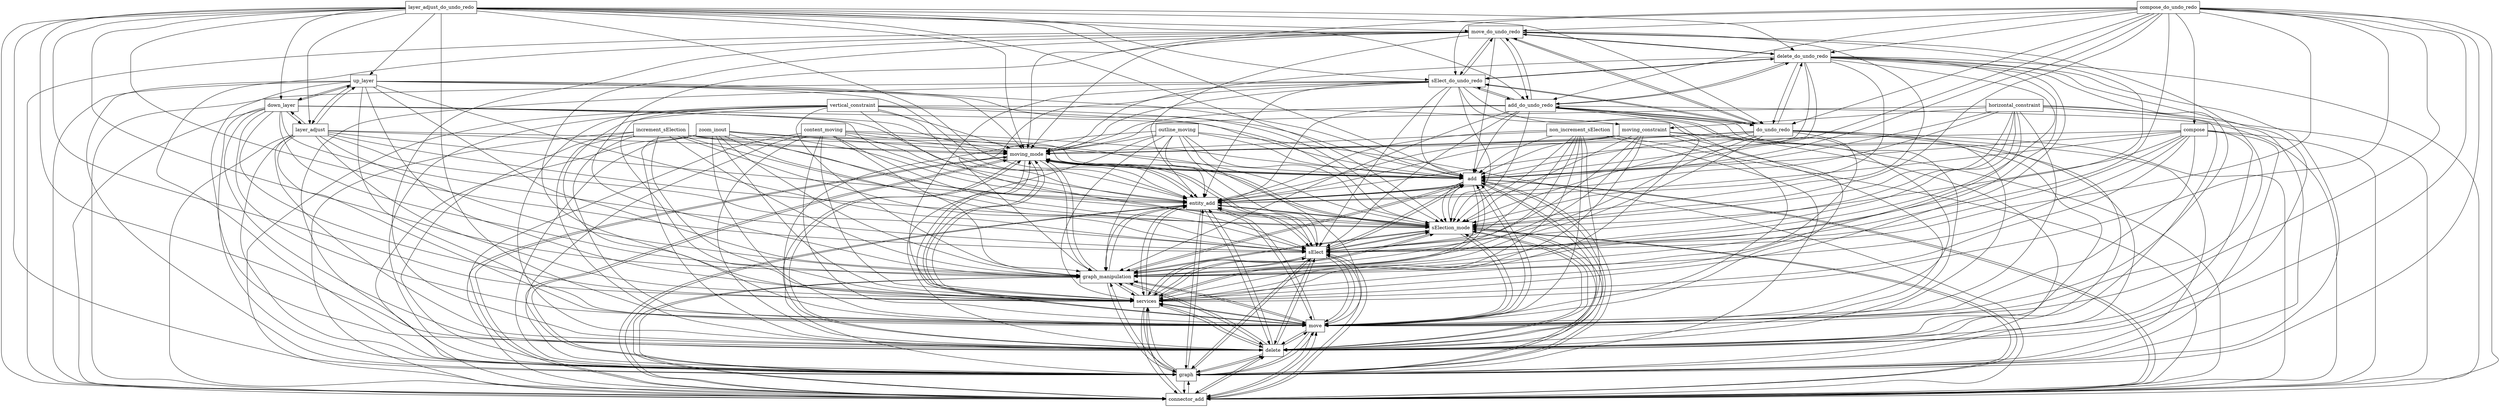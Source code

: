 digraph{
graph [rankdir=TB];
node [shape=box];
edge [arrowhead=normal];
0[label="moving_mode",]
1[label="zoom_inout",]
2[label="move_do_undo_redo",]
3[label="layer_adjust_do_undo_redo",]
4[label="add",]
5[label="connector_add",]
6[label="moving_constraint",]
7[label="compose_do_undo_redo",]
8[label="content_moving",]
9[label="graph",]
10[label="up_layer",]
11[label="delete",]
12[label="compose",]
13[label="move",]
14[label="non_increment_sElection",]
15[label="services",]
16[label="down_layer",]
17[label="layer_adjust",]
18[label="increment_sElection",]
19[label="graph_manipulation",]
20[label="delete_do_undo_redo",]
21[label="sElect_do_undo_redo",]
22[label="do_undo_redo",]
23[label="horizontal_constraint",]
24[label="sElect",]
25[label="sElection_mode",]
26[label="outline_moving",]
27[label="add_do_undo_redo",]
28[label="vertical_constraint",]
29[label="entity_add",]
0->4[label="",]
0->5[label="",]
0->9[label="",]
0->11[label="",]
0->13[label="",]
0->15[label="",]
0->19[label="",]
0->24[label="",]
0->25[label="",]
0->29[label="",]
1->0[label="",]
1->4[label="",]
1->5[label="",]
1->9[label="",]
1->11[label="",]
1->13[label="",]
1->15[label="",]
1->19[label="",]
1->24[label="",]
1->25[label="",]
1->29[label="",]
2->0[label="",]
2->4[label="",]
2->5[label="",]
2->9[label="",]
2->11[label="",]
2->13[label="",]
2->15[label="",]
2->19[label="",]
2->20[label="",]
2->21[label="",]
2->22[label="",]
2->24[label="",]
2->25[label="",]
2->27[label="",]
2->29[label="",]
3->0[label="",]
3->2[label="",]
3->4[label="",]
3->5[label="",]
3->9[label="",]
3->10[label="",]
3->11[label="",]
3->13[label="",]
3->15[label="",]
3->16[label="",]
3->17[label="",]
3->19[label="",]
3->20[label="",]
3->21[label="",]
3->22[label="",]
3->24[label="",]
3->25[label="",]
3->27[label="",]
3->29[label="",]
4->0[label="",]
4->5[label="",]
4->9[label="",]
4->11[label="",]
4->13[label="",]
4->15[label="",]
4->19[label="",]
4->24[label="",]
4->25[label="",]
4->29[label="",]
5->0[label="",]
5->4[label="",]
5->9[label="",]
5->11[label="",]
5->13[label="",]
5->15[label="",]
5->19[label="",]
5->24[label="",]
5->25[label="",]
5->29[label="",]
6->0[label="",]
6->4[label="",]
6->5[label="",]
6->9[label="",]
6->11[label="",]
6->13[label="",]
6->15[label="",]
6->19[label="",]
6->24[label="",]
6->25[label="",]
6->29[label="",]
7->0[label="",]
7->2[label="",]
7->4[label="",]
7->5[label="",]
7->9[label="",]
7->11[label="",]
7->12[label="",]
7->13[label="",]
7->15[label="",]
7->19[label="",]
7->20[label="",]
7->21[label="",]
7->22[label="",]
7->24[label="",]
7->25[label="",]
7->27[label="",]
7->29[label="",]
8->0[label="",]
8->4[label="",]
8->5[label="",]
8->9[label="",]
8->11[label="",]
8->13[label="",]
8->15[label="",]
8->19[label="",]
8->24[label="",]
8->25[label="",]
8->29[label="",]
9->0[label="",]
9->4[label="",]
9->5[label="",]
9->11[label="",]
9->13[label="",]
9->15[label="",]
9->19[label="",]
9->24[label="",]
9->25[label="",]
9->29[label="",]
10->0[label="",]
10->4[label="",]
10->5[label="",]
10->9[label="",]
10->11[label="",]
10->13[label="",]
10->15[label="",]
10->16[label="",]
10->17[label="",]
10->19[label="",]
10->24[label="",]
10->25[label="",]
10->29[label="",]
11->0[label="",]
11->4[label="",]
11->5[label="",]
11->9[label="",]
11->13[label="",]
11->15[label="",]
11->19[label="",]
11->24[label="",]
11->25[label="",]
11->29[label="",]
12->0[label="",]
12->4[label="",]
12->5[label="",]
12->9[label="",]
12->11[label="",]
12->13[label="",]
12->15[label="",]
12->19[label="",]
12->24[label="",]
12->25[label="",]
12->29[label="",]
13->0[label="",]
13->4[label="",]
13->5[label="",]
13->9[label="",]
13->11[label="",]
13->15[label="",]
13->19[label="",]
13->24[label="",]
13->25[label="",]
13->29[label="",]
14->0[label="",]
14->4[label="",]
14->5[label="",]
14->9[label="",]
14->11[label="",]
14->13[label="",]
14->15[label="",]
14->19[label="",]
14->24[label="",]
14->25[label="",]
14->29[label="",]
15->0[label="",]
15->4[label="",]
15->5[label="",]
15->9[label="",]
15->11[label="",]
15->13[label="",]
15->19[label="",]
15->24[label="",]
15->25[label="",]
15->29[label="",]
16->0[label="",]
16->4[label="",]
16->5[label="",]
16->9[label="",]
16->10[label="",]
16->11[label="",]
16->13[label="",]
16->15[label="",]
16->17[label="",]
16->19[label="",]
16->24[label="",]
16->25[label="",]
16->29[label="",]
17->0[label="",]
17->4[label="",]
17->5[label="",]
17->9[label="",]
17->10[label="",]
17->11[label="",]
17->13[label="",]
17->15[label="",]
17->16[label="",]
17->19[label="",]
17->24[label="",]
17->25[label="",]
17->29[label="",]
18->0[label="",]
18->4[label="",]
18->5[label="",]
18->9[label="",]
18->11[label="",]
18->13[label="",]
18->15[label="",]
18->19[label="",]
18->24[label="",]
18->25[label="",]
18->29[label="",]
19->0[label="",]
19->4[label="",]
19->5[label="",]
19->9[label="",]
19->11[label="",]
19->13[label="",]
19->15[label="",]
19->24[label="",]
19->25[label="",]
19->29[label="",]
20->0[label="",]
20->2[label="",]
20->4[label="",]
20->5[label="",]
20->9[label="",]
20->11[label="",]
20->13[label="",]
20->15[label="",]
20->19[label="",]
20->21[label="",]
20->22[label="",]
20->24[label="",]
20->25[label="",]
20->27[label="",]
20->29[label="",]
21->0[label="",]
21->2[label="",]
21->4[label="",]
21->5[label="",]
21->9[label="",]
21->11[label="",]
21->13[label="",]
21->15[label="",]
21->19[label="",]
21->20[label="",]
21->22[label="",]
21->24[label="",]
21->25[label="",]
21->27[label="",]
21->29[label="",]
22->0[label="",]
22->2[label="",]
22->4[label="",]
22->5[label="",]
22->9[label="",]
22->11[label="",]
22->13[label="",]
22->15[label="",]
22->19[label="",]
22->20[label="",]
22->21[label="",]
22->24[label="",]
22->25[label="",]
22->27[label="",]
22->29[label="",]
23->0[label="",]
23->4[label="",]
23->5[label="",]
23->6[label="",]
23->9[label="",]
23->11[label="",]
23->13[label="",]
23->15[label="",]
23->19[label="",]
23->24[label="",]
23->25[label="",]
23->29[label="",]
24->0[label="",]
24->4[label="",]
24->5[label="",]
24->9[label="",]
24->11[label="",]
24->13[label="",]
24->15[label="",]
24->19[label="",]
24->25[label="",]
24->29[label="",]
25->0[label="",]
25->4[label="",]
25->5[label="",]
25->9[label="",]
25->11[label="",]
25->13[label="",]
25->15[label="",]
25->19[label="",]
25->24[label="",]
25->29[label="",]
26->0[label="",]
26->4[label="",]
26->5[label="",]
26->9[label="",]
26->11[label="",]
26->13[label="",]
26->15[label="",]
26->19[label="",]
26->24[label="",]
26->25[label="",]
26->29[label="",]
27->0[label="",]
27->2[label="",]
27->4[label="",]
27->5[label="",]
27->9[label="",]
27->11[label="",]
27->13[label="",]
27->15[label="",]
27->19[label="",]
27->20[label="",]
27->21[label="",]
27->22[label="",]
27->24[label="",]
27->25[label="",]
27->29[label="",]
28->0[label="",]
28->4[label="",]
28->5[label="",]
28->6[label="",]
28->9[label="",]
28->11[label="",]
28->13[label="",]
28->15[label="",]
28->19[label="",]
28->24[label="",]
28->25[label="",]
28->29[label="",]
29->0[label="",]
29->4[label="",]
29->5[label="",]
29->9[label="",]
29->11[label="",]
29->13[label="",]
29->15[label="",]
29->19[label="",]
29->24[label="",]
29->25[label="",]
}
